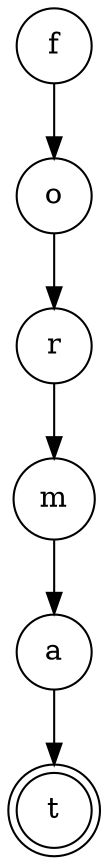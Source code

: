 digraph {   
    node [shape = doublecircle, color = black] t ;
    node [shape = circle];
    node [color= black];
    f -> o -> r -> m -> a -> t;	
}